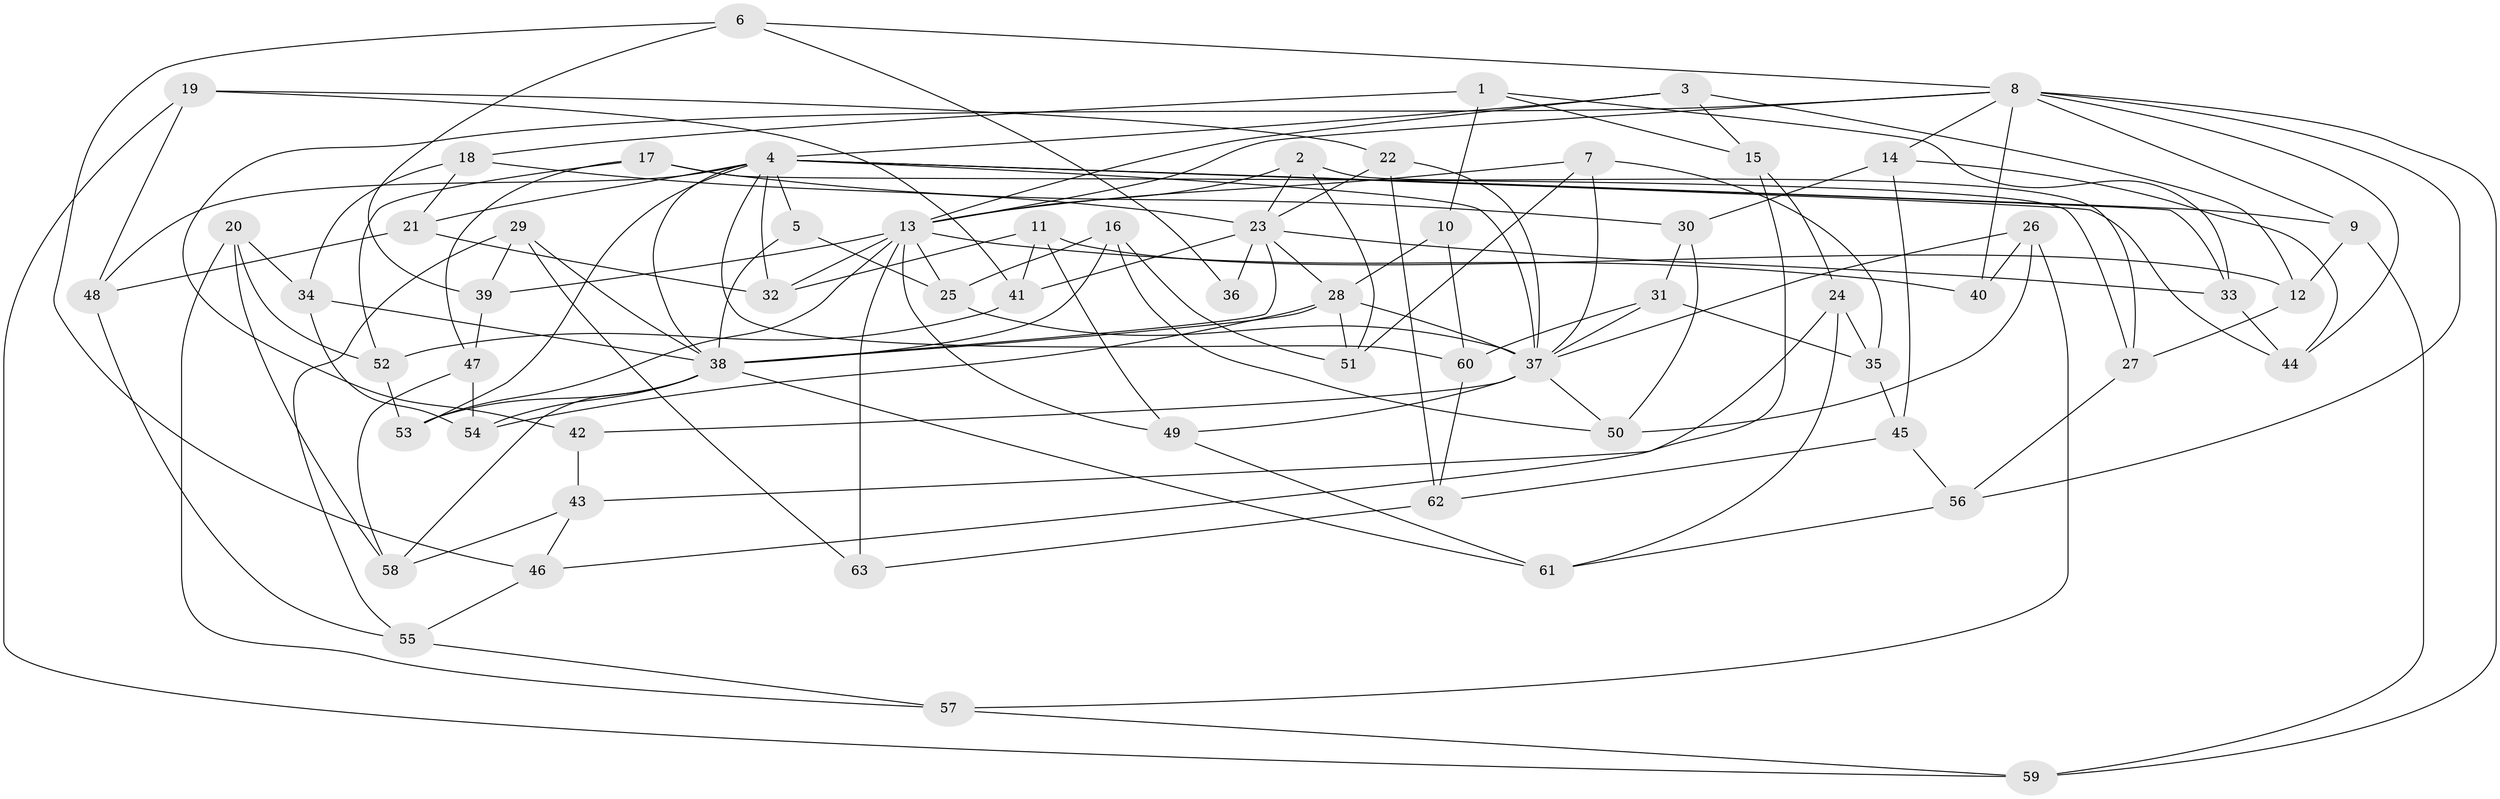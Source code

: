 // original degree distribution, {4: 1.0}
// Generated by graph-tools (version 1.1) at 2025/53/03/04/25 22:53:44]
// undirected, 63 vertices, 142 edges
graph export_dot {
  node [color=gray90,style=filled];
  1;
  2;
  3;
  4;
  5;
  6;
  7;
  8;
  9;
  10;
  11;
  12;
  13;
  14;
  15;
  16;
  17;
  18;
  19;
  20;
  21;
  22;
  23;
  24;
  25;
  26;
  27;
  28;
  29;
  30;
  31;
  32;
  33;
  34;
  35;
  36;
  37;
  38;
  39;
  40;
  41;
  42;
  43;
  44;
  45;
  46;
  47;
  48;
  49;
  50;
  51;
  52;
  53;
  54;
  55;
  56;
  57;
  58;
  59;
  60;
  61;
  62;
  63;
  1 -- 10 [weight=1.0];
  1 -- 15 [weight=1.0];
  1 -- 18 [weight=1.0];
  1 -- 33 [weight=1.0];
  2 -- 13 [weight=1.0];
  2 -- 23 [weight=1.0];
  2 -- 27 [weight=1.0];
  2 -- 51 [weight=1.0];
  3 -- 4 [weight=1.0];
  3 -- 12 [weight=1.0];
  3 -- 13 [weight=1.0];
  3 -- 15 [weight=1.0];
  4 -- 5 [weight=1.0];
  4 -- 9 [weight=1.0];
  4 -- 21 [weight=1.0];
  4 -- 32 [weight=1.0];
  4 -- 33 [weight=1.0];
  4 -- 37 [weight=1.0];
  4 -- 38 [weight=1.0];
  4 -- 44 [weight=1.0];
  4 -- 48 [weight=1.0];
  4 -- 53 [weight=1.0];
  4 -- 60 [weight=1.0];
  5 -- 25 [weight=1.0];
  5 -- 38 [weight=2.0];
  6 -- 8 [weight=1.0];
  6 -- 36 [weight=1.0];
  6 -- 39 [weight=1.0];
  6 -- 46 [weight=1.0];
  7 -- 13 [weight=1.0];
  7 -- 35 [weight=1.0];
  7 -- 37 [weight=1.0];
  7 -- 51 [weight=1.0];
  8 -- 9 [weight=1.0];
  8 -- 13 [weight=1.0];
  8 -- 14 [weight=1.0];
  8 -- 40 [weight=2.0];
  8 -- 42 [weight=1.0];
  8 -- 44 [weight=1.0];
  8 -- 56 [weight=1.0];
  8 -- 59 [weight=1.0];
  9 -- 12 [weight=1.0];
  9 -- 59 [weight=1.0];
  10 -- 28 [weight=2.0];
  10 -- 60 [weight=1.0];
  11 -- 12 [weight=1.0];
  11 -- 32 [weight=1.0];
  11 -- 41 [weight=1.0];
  11 -- 49 [weight=1.0];
  12 -- 27 [weight=1.0];
  13 -- 25 [weight=1.0];
  13 -- 32 [weight=1.0];
  13 -- 39 [weight=1.0];
  13 -- 40 [weight=1.0];
  13 -- 49 [weight=1.0];
  13 -- 53 [weight=1.0];
  13 -- 63 [weight=2.0];
  14 -- 30 [weight=1.0];
  14 -- 44 [weight=1.0];
  14 -- 45 [weight=1.0];
  15 -- 24 [weight=1.0];
  15 -- 46 [weight=1.0];
  16 -- 25 [weight=1.0];
  16 -- 38 [weight=1.0];
  16 -- 50 [weight=1.0];
  16 -- 51 [weight=1.0];
  17 -- 27 [weight=1.0];
  17 -- 30 [weight=1.0];
  17 -- 47 [weight=1.0];
  17 -- 52 [weight=1.0];
  18 -- 21 [weight=1.0];
  18 -- 23 [weight=1.0];
  18 -- 34 [weight=1.0];
  19 -- 22 [weight=1.0];
  19 -- 41 [weight=1.0];
  19 -- 48 [weight=1.0];
  19 -- 59 [weight=1.0];
  20 -- 34 [weight=1.0];
  20 -- 52 [weight=1.0];
  20 -- 57 [weight=1.0];
  20 -- 58 [weight=1.0];
  21 -- 32 [weight=1.0];
  21 -- 48 [weight=1.0];
  22 -- 23 [weight=1.0];
  22 -- 37 [weight=1.0];
  22 -- 62 [weight=1.0];
  23 -- 28 [weight=1.0];
  23 -- 33 [weight=1.0];
  23 -- 36 [weight=3.0];
  23 -- 38 [weight=1.0];
  23 -- 41 [weight=1.0];
  24 -- 35 [weight=1.0];
  24 -- 43 [weight=1.0];
  24 -- 61 [weight=1.0];
  25 -- 37 [weight=1.0];
  26 -- 37 [weight=1.0];
  26 -- 40 [weight=1.0];
  26 -- 50 [weight=1.0];
  26 -- 57 [weight=1.0];
  27 -- 56 [weight=1.0];
  28 -- 37 [weight=2.0];
  28 -- 38 [weight=1.0];
  28 -- 51 [weight=1.0];
  28 -- 54 [weight=1.0];
  29 -- 38 [weight=1.0];
  29 -- 39 [weight=1.0];
  29 -- 55 [weight=1.0];
  29 -- 63 [weight=1.0];
  30 -- 31 [weight=1.0];
  30 -- 50 [weight=1.0];
  31 -- 35 [weight=1.0];
  31 -- 37 [weight=1.0];
  31 -- 60 [weight=1.0];
  33 -- 44 [weight=1.0];
  34 -- 38 [weight=1.0];
  34 -- 54 [weight=1.0];
  35 -- 45 [weight=1.0];
  37 -- 42 [weight=2.0];
  37 -- 49 [weight=1.0];
  37 -- 50 [weight=1.0];
  38 -- 53 [weight=1.0];
  38 -- 54 [weight=1.0];
  38 -- 58 [weight=1.0];
  38 -- 61 [weight=1.0];
  39 -- 47 [weight=1.0];
  41 -- 52 [weight=1.0];
  42 -- 43 [weight=1.0];
  43 -- 46 [weight=1.0];
  43 -- 58 [weight=1.0];
  45 -- 56 [weight=1.0];
  45 -- 62 [weight=1.0];
  46 -- 55 [weight=1.0];
  47 -- 54 [weight=1.0];
  47 -- 58 [weight=1.0];
  48 -- 55 [weight=1.0];
  49 -- 61 [weight=1.0];
  52 -- 53 [weight=1.0];
  55 -- 57 [weight=1.0];
  56 -- 61 [weight=1.0];
  57 -- 59 [weight=1.0];
  60 -- 62 [weight=1.0];
  62 -- 63 [weight=1.0];
}
